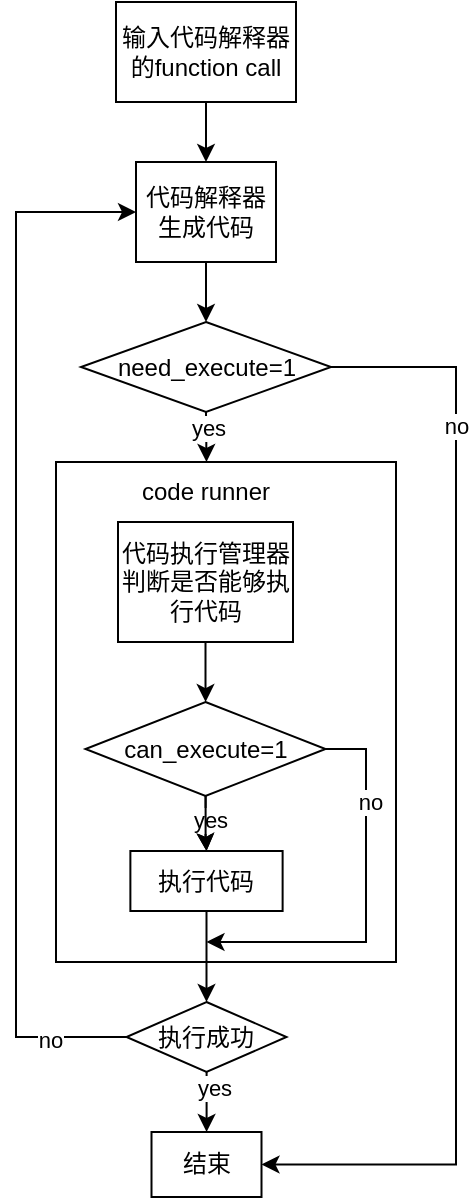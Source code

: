 <mxfile version="28.1.0">
  <diagram name="第 1 页" id="eJ1FC5_jWgJoZ6K-wwZJ">
    <mxGraphModel dx="1426" dy="824" grid="1" gridSize="10" guides="1" tooltips="1" connect="1" arrows="1" fold="1" page="1" pageScale="1" pageWidth="827" pageHeight="1169" math="0" shadow="0">
      <root>
        <mxCell id="0" />
        <mxCell id="1" parent="0" />
        <mxCell id="4Rj2pSZw6Q_C70Ud2-cQ-3" value="" style="edgeStyle=orthogonalEdgeStyle;rounded=0;orthogonalLoop=1;jettySize=auto;html=1;" edge="1" parent="1" source="4Rj2pSZw6Q_C70Ud2-cQ-1" target="4Rj2pSZw6Q_C70Ud2-cQ-2">
          <mxGeometry relative="1" as="geometry" />
        </mxCell>
        <mxCell id="4Rj2pSZw6Q_C70Ud2-cQ-1" value="代码解释器生成代码" style="rounded=0;whiteSpace=wrap;html=1;" vertex="1" parent="1">
          <mxGeometry x="270" y="210" width="70" height="50" as="geometry" />
        </mxCell>
        <mxCell id="4Rj2pSZw6Q_C70Ud2-cQ-26" style="edgeStyle=orthogonalEdgeStyle;rounded=0;orthogonalLoop=1;jettySize=auto;html=1;exitX=1;exitY=0.5;exitDx=0;exitDy=0;entryX=1;entryY=0.5;entryDx=0;entryDy=0;" edge="1" parent="1" source="4Rj2pSZw6Q_C70Ud2-cQ-2" target="4Rj2pSZw6Q_C70Ud2-cQ-19">
          <mxGeometry relative="1" as="geometry">
            <Array as="points">
              <mxPoint x="430" y="313" />
              <mxPoint x="430" y="711" />
            </Array>
          </mxGeometry>
        </mxCell>
        <mxCell id="4Rj2pSZw6Q_C70Ud2-cQ-51" value="no" style="edgeLabel;html=1;align=center;verticalAlign=middle;resizable=0;points=[];" vertex="1" connectable="0" parent="4Rj2pSZw6Q_C70Ud2-cQ-26">
          <mxGeometry x="-0.671" relative="1" as="geometry">
            <mxPoint as="offset" />
          </mxGeometry>
        </mxCell>
        <mxCell id="4Rj2pSZw6Q_C70Ud2-cQ-49" style="edgeStyle=orthogonalEdgeStyle;rounded=0;orthogonalLoop=1;jettySize=auto;html=1;exitX=0.5;exitY=1;exitDx=0;exitDy=0;entryX=0.5;entryY=0;entryDx=0;entryDy=0;" edge="1" parent="1" source="4Rj2pSZw6Q_C70Ud2-cQ-2" target="4Rj2pSZw6Q_C70Ud2-cQ-48">
          <mxGeometry relative="1" as="geometry" />
        </mxCell>
        <mxCell id="4Rj2pSZw6Q_C70Ud2-cQ-50" value="yes" style="edgeLabel;html=1;align=center;verticalAlign=middle;resizable=0;points=[];" vertex="1" connectable="0" parent="4Rj2pSZw6Q_C70Ud2-cQ-49">
          <mxGeometry x="-0.599" y="1" relative="1" as="geometry">
            <mxPoint y="3" as="offset" />
          </mxGeometry>
        </mxCell>
        <mxCell id="4Rj2pSZw6Q_C70Ud2-cQ-2" value="need_execute=1" style="rhombus;whiteSpace=wrap;html=1;rounded=0;" vertex="1" parent="1">
          <mxGeometry x="242.5" y="290" width="125" height="45" as="geometry" />
        </mxCell>
        <mxCell id="4Rj2pSZw6Q_C70Ud2-cQ-7" style="edgeStyle=orthogonalEdgeStyle;rounded=0;orthogonalLoop=1;jettySize=auto;html=1;exitX=0.5;exitY=1;exitDx=0;exitDy=0;" edge="1" parent="1" source="4Rj2pSZw6Q_C70Ud2-cQ-6" target="4Rj2pSZw6Q_C70Ud2-cQ-1">
          <mxGeometry relative="1" as="geometry" />
        </mxCell>
        <mxCell id="4Rj2pSZw6Q_C70Ud2-cQ-6" value="输入代码解释器的function call" style="rounded=0;whiteSpace=wrap;html=1;" vertex="1" parent="1">
          <mxGeometry x="260" y="130" width="90" height="50" as="geometry" />
        </mxCell>
        <mxCell id="4Rj2pSZw6Q_C70Ud2-cQ-10" value="" style="whiteSpace=wrap;html=1;rounded=0;" vertex="1" parent="1">
          <mxGeometry x="230" y="360" width="170" height="250" as="geometry" />
        </mxCell>
        <mxCell id="4Rj2pSZw6Q_C70Ud2-cQ-20" value="" style="edgeStyle=orthogonalEdgeStyle;rounded=0;orthogonalLoop=1;jettySize=auto;html=1;" edge="1" parent="1" source="4Rj2pSZw6Q_C70Ud2-cQ-14" target="4Rj2pSZw6Q_C70Ud2-cQ-19">
          <mxGeometry relative="1" as="geometry" />
        </mxCell>
        <mxCell id="4Rj2pSZw6Q_C70Ud2-cQ-21" value="yes" style="edgeLabel;html=1;align=center;verticalAlign=middle;resizable=0;points=[];" vertex="1" connectable="0" parent="4Rj2pSZw6Q_C70Ud2-cQ-20">
          <mxGeometry x="-0.68" y="3" relative="1" as="geometry">
            <mxPoint as="offset" />
          </mxGeometry>
        </mxCell>
        <mxCell id="4Rj2pSZw6Q_C70Ud2-cQ-52" style="edgeStyle=orthogonalEdgeStyle;rounded=0;orthogonalLoop=1;jettySize=auto;html=1;exitX=0;exitY=0.5;exitDx=0;exitDy=0;entryX=0;entryY=0.5;entryDx=0;entryDy=0;" edge="1" parent="1" source="4Rj2pSZw6Q_C70Ud2-cQ-14" target="4Rj2pSZw6Q_C70Ud2-cQ-1">
          <mxGeometry relative="1" as="geometry">
            <Array as="points">
              <mxPoint x="210" y="648" />
              <mxPoint x="210" y="235" />
            </Array>
          </mxGeometry>
        </mxCell>
        <mxCell id="4Rj2pSZw6Q_C70Ud2-cQ-53" value="no" style="edgeLabel;html=1;align=center;verticalAlign=middle;resizable=0;points=[];" vertex="1" connectable="0" parent="4Rj2pSZw6Q_C70Ud2-cQ-52">
          <mxGeometry x="-0.855" y="1" relative="1" as="geometry">
            <mxPoint as="offset" />
          </mxGeometry>
        </mxCell>
        <mxCell id="4Rj2pSZw6Q_C70Ud2-cQ-14" value="执行成功" style="rhombus;whiteSpace=wrap;html=1;rounded=0;" vertex="1" parent="1">
          <mxGeometry x="265.25" y="630" width="80" height="35" as="geometry" />
        </mxCell>
        <mxCell id="4Rj2pSZw6Q_C70Ud2-cQ-19" value="结束" style="whiteSpace=wrap;html=1;rounded=0;" vertex="1" parent="1">
          <mxGeometry x="277.75" y="695" width="55" height="32.5" as="geometry" />
        </mxCell>
        <mxCell id="4Rj2pSZw6Q_C70Ud2-cQ-32" value="" style="edgeStyle=orthogonalEdgeStyle;rounded=0;orthogonalLoop=1;jettySize=auto;html=1;" edge="1" parent="1" source="4Rj2pSZw6Q_C70Ud2-cQ-33" target="4Rj2pSZw6Q_C70Ud2-cQ-36">
          <mxGeometry relative="1" as="geometry" />
        </mxCell>
        <mxCell id="4Rj2pSZw6Q_C70Ud2-cQ-33" value="代码执行管理器判断是否能够执行代码" style="whiteSpace=wrap;html=1;rounded=0;" vertex="1" parent="1">
          <mxGeometry x="261" y="390" width="87.5" height="60" as="geometry" />
        </mxCell>
        <mxCell id="4Rj2pSZw6Q_C70Ud2-cQ-40" value="" style="edgeStyle=orthogonalEdgeStyle;rounded=0;orthogonalLoop=1;jettySize=auto;html=1;" edge="1" parent="1" source="4Rj2pSZw6Q_C70Ud2-cQ-36" target="4Rj2pSZw6Q_C70Ud2-cQ-39">
          <mxGeometry relative="1" as="geometry" />
        </mxCell>
        <mxCell id="4Rj2pSZw6Q_C70Ud2-cQ-41" value="yes" style="edgeLabel;html=1;align=center;verticalAlign=middle;resizable=0;points=[];" vertex="1" connectable="0" parent="4Rj2pSZw6Q_C70Ud2-cQ-40">
          <mxGeometry x="-0.262" y="3" relative="1" as="geometry">
            <mxPoint x="-1" y="1" as="offset" />
          </mxGeometry>
        </mxCell>
        <mxCell id="4Rj2pSZw6Q_C70Ud2-cQ-42" value="" style="edgeStyle=orthogonalEdgeStyle;rounded=0;orthogonalLoop=1;jettySize=auto;html=1;" edge="1" parent="1" source="4Rj2pSZw6Q_C70Ud2-cQ-36" target="4Rj2pSZw6Q_C70Ud2-cQ-39">
          <mxGeometry relative="1" as="geometry" />
        </mxCell>
        <mxCell id="4Rj2pSZw6Q_C70Ud2-cQ-43" style="edgeStyle=orthogonalEdgeStyle;rounded=0;orthogonalLoop=1;jettySize=auto;html=1;exitX=1;exitY=0.5;exitDx=0;exitDy=0;" edge="1" parent="1" source="4Rj2pSZw6Q_C70Ud2-cQ-36">
          <mxGeometry relative="1" as="geometry">
            <mxPoint x="305.25" y="600" as="targetPoint" />
            <Array as="points">
              <mxPoint x="385" y="504" />
              <mxPoint x="385" y="600" />
            </Array>
          </mxGeometry>
        </mxCell>
        <mxCell id="4Rj2pSZw6Q_C70Ud2-cQ-45" value="no" style="edgeLabel;html=1;align=center;verticalAlign=middle;resizable=0;points=[];" vertex="1" connectable="0" parent="4Rj2pSZw6Q_C70Ud2-cQ-43">
          <mxGeometry x="-0.532" y="2" relative="1" as="geometry">
            <mxPoint as="offset" />
          </mxGeometry>
        </mxCell>
        <mxCell id="4Rj2pSZw6Q_C70Ud2-cQ-36" value="can_execute=1" style="rhombus;whiteSpace=wrap;html=1;rounded=0;" vertex="1" parent="1">
          <mxGeometry x="244.75" y="480" width="120" height="47" as="geometry" />
        </mxCell>
        <mxCell id="4Rj2pSZw6Q_C70Ud2-cQ-44" style="edgeStyle=orthogonalEdgeStyle;rounded=0;orthogonalLoop=1;jettySize=auto;html=1;exitX=0.5;exitY=1;exitDx=0;exitDy=0;entryX=0.5;entryY=0;entryDx=0;entryDy=0;" edge="1" parent="1" source="4Rj2pSZw6Q_C70Ud2-cQ-39" target="4Rj2pSZw6Q_C70Ud2-cQ-14">
          <mxGeometry relative="1" as="geometry">
            <mxPoint x="304.5" y="649" as="targetPoint" />
          </mxGeometry>
        </mxCell>
        <mxCell id="4Rj2pSZw6Q_C70Ud2-cQ-39" value="执行代码" style="whiteSpace=wrap;html=1;rounded=0;" vertex="1" parent="1">
          <mxGeometry x="267.19" y="554.5" width="76.12" height="30" as="geometry" />
        </mxCell>
        <mxCell id="4Rj2pSZw6Q_C70Ud2-cQ-48" value="code runner" style="text;html=1;align=center;verticalAlign=middle;whiteSpace=wrap;rounded=0;" vertex="1" parent="1">
          <mxGeometry x="265.25" y="360" width="80" height="30" as="geometry" />
        </mxCell>
      </root>
    </mxGraphModel>
  </diagram>
</mxfile>
